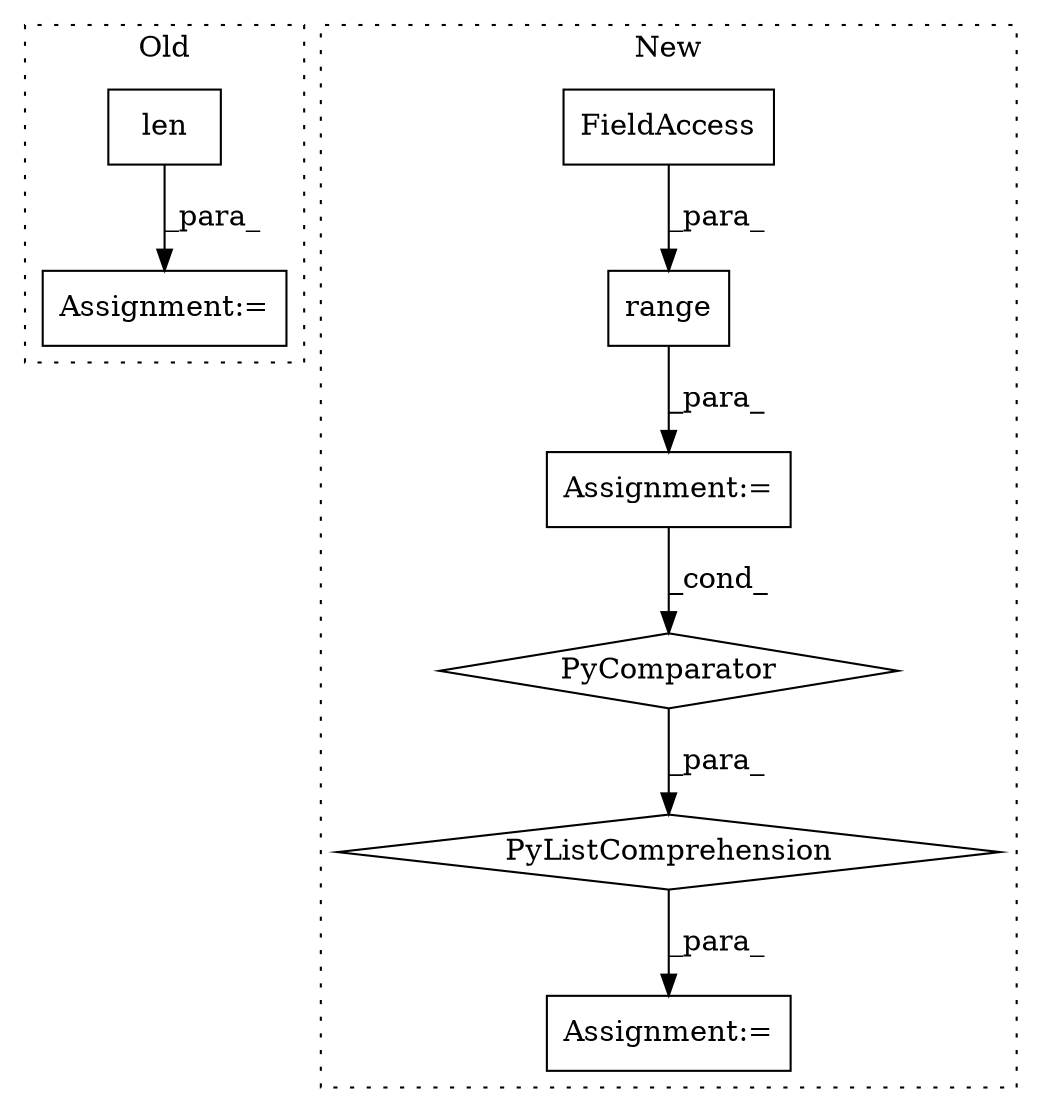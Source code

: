 digraph G {
subgraph cluster0 {
1 [label="len" a="32" s="3262,3274" l="4,1" shape="box"];
7 [label="Assignment:=" a="7" s="3260" l="1" shape="box"];
label = "Old";
style="dotted";
}
subgraph cluster1 {
2 [label="range" a="32" s="4121,4138" l="6,1" shape="box"];
3 [label="Assignment:=" a="7" s="4019" l="12" shape="box"];
4 [label="Assignment:=" a="7" s="4110" l="38" shape="box"];
5 [label="PyListComprehension" a="109" s="4031" l="125" shape="diamond"];
6 [label="PyComparator" a="113" s="4110" l="38" shape="diamond"];
8 [label="FieldAccess" a="22" s="4127" l="11" shape="box"];
label = "New";
style="dotted";
}
1 -> 7 [label="_para_"];
2 -> 4 [label="_para_"];
4 -> 6 [label="_cond_"];
5 -> 3 [label="_para_"];
6 -> 5 [label="_para_"];
8 -> 2 [label="_para_"];
}